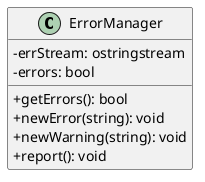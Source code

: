 @startuml
skinparam classAttributeIconSize 0
skinparam groupInheritance 3


class ErrorManager {
  -errStream: ostringstream
  -errors: bool
  +getErrors(): bool
  +newError(string): void
  +newWarning(string): void
  +report(): void
}
@enduml

